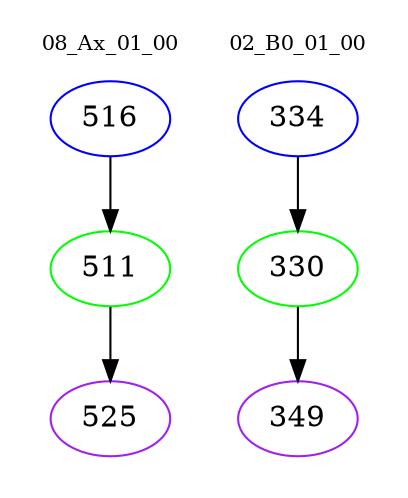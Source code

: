 digraph{
subgraph cluster_0 {
color = white
label = "08_Ax_01_00";
fontsize=10;
T0_516 [label="516", color="blue"]
T0_516 -> T0_511 [color="black"]
T0_511 [label="511", color="green"]
T0_511 -> T0_525 [color="black"]
T0_525 [label="525", color="purple"]
}
subgraph cluster_1 {
color = white
label = "02_B0_01_00";
fontsize=10;
T1_334 [label="334", color="blue"]
T1_334 -> T1_330 [color="black"]
T1_330 [label="330", color="green"]
T1_330 -> T1_349 [color="black"]
T1_349 [label="349", color="purple"]
}
}
